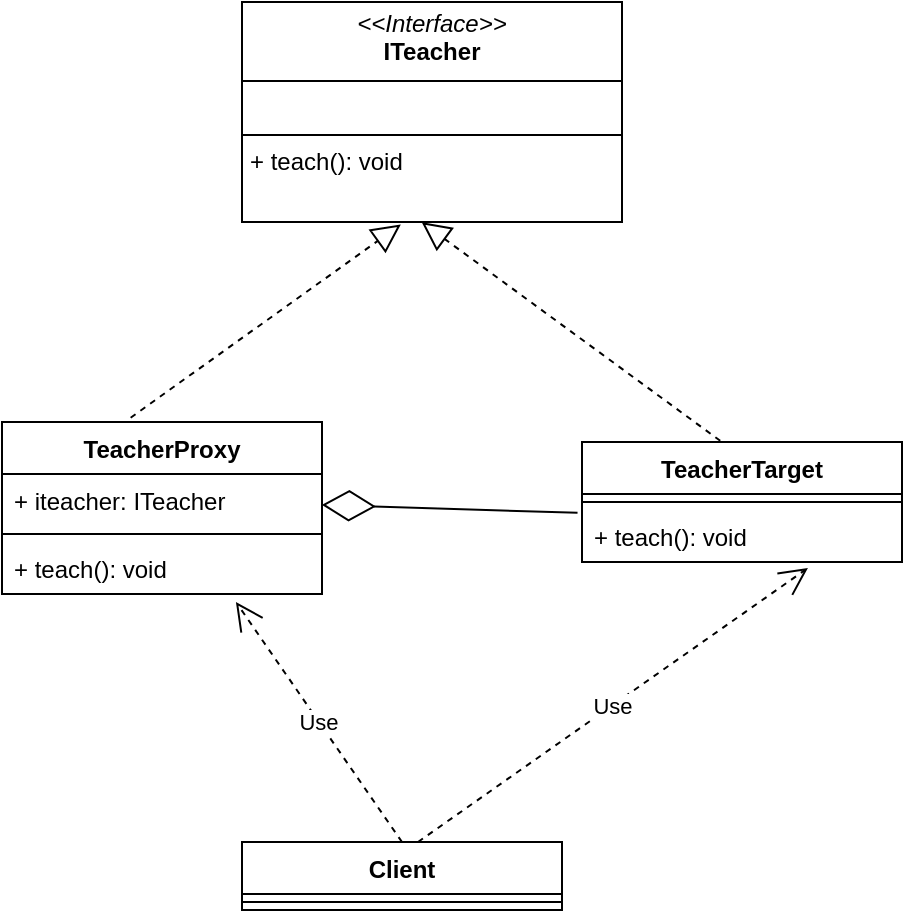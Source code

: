 <mxfile version="24.6.4" type="github">
  <diagram name="第 1 页" id="vDoTzbHTh8CyuYJJFABl">
    <mxGraphModel dx="875" dy="442" grid="1" gridSize="10" guides="1" tooltips="1" connect="1" arrows="1" fold="1" page="1" pageScale="1" pageWidth="827" pageHeight="1169" math="0" shadow="0">
      <root>
        <mxCell id="0" />
        <mxCell id="1" parent="0" />
        <mxCell id="i0Q0khvcW6w3Ej9oQ-XT-2" value="TeacherTarget" style="swimlane;fontStyle=1;align=center;verticalAlign=top;childLayout=stackLayout;horizontal=1;startSize=26;horizontalStack=0;resizeParent=1;resizeParentMax=0;resizeLast=0;collapsible=1;marginBottom=0;whiteSpace=wrap;html=1;" vertex="1" parent="1">
          <mxGeometry x="430" y="320" width="160" height="60" as="geometry">
            <mxRectangle x="500" y="290" width="110" height="30" as="alternateBounds" />
          </mxGeometry>
        </mxCell>
        <mxCell id="i0Q0khvcW6w3Ej9oQ-XT-4" value="" style="line;strokeWidth=1;fillColor=none;align=left;verticalAlign=middle;spacingTop=-1;spacingLeft=3;spacingRight=3;rotatable=0;labelPosition=right;points=[];portConstraint=eastwest;strokeColor=inherit;" vertex="1" parent="i0Q0khvcW6w3Ej9oQ-XT-2">
          <mxGeometry y="26" width="160" height="8" as="geometry" />
        </mxCell>
        <mxCell id="i0Q0khvcW6w3Ej9oQ-XT-5" value="+ teach(): void" style="text;strokeColor=none;fillColor=none;align=left;verticalAlign=top;spacingLeft=4;spacingRight=4;overflow=hidden;rotatable=0;points=[[0,0.5],[1,0.5]];portConstraint=eastwest;whiteSpace=wrap;html=1;" vertex="1" parent="i0Q0khvcW6w3Ej9oQ-XT-2">
          <mxGeometry y="34" width="160" height="26" as="geometry" />
        </mxCell>
        <mxCell id="i0Q0khvcW6w3Ej9oQ-XT-6" value="" style="endArrow=block;dashed=1;endFill=0;endSize=12;html=1;rounded=0;exitX=0.432;exitY=-0.01;exitDx=0;exitDy=0;exitPerimeter=0;entryX=0.473;entryY=1.001;entryDx=0;entryDy=0;entryPerimeter=0;" edge="1" parent="1" source="i0Q0khvcW6w3Ej9oQ-XT-2" target="i0Q0khvcW6w3Ej9oQ-XT-8">
          <mxGeometry width="160" relative="1" as="geometry">
            <mxPoint x="530" y="240" as="sourcePoint" />
            <mxPoint x="455" y="180" as="targetPoint" />
          </mxGeometry>
        </mxCell>
        <mxCell id="i0Q0khvcW6w3Ej9oQ-XT-8" value="&lt;p style=&quot;margin:0px;margin-top:4px;text-align:center;&quot;&gt;&lt;i&gt;&amp;lt;&amp;lt;Interface&amp;gt;&amp;gt;&lt;/i&gt;&lt;br&gt;&lt;b&gt;ITeacher&lt;/b&gt;&lt;/p&gt;&lt;hr size=&quot;1&quot; style=&quot;border-style:solid;&quot;&gt;&lt;br&gt;&lt;hr size=&quot;1&quot; style=&quot;border-style:solid;&quot;&gt;&lt;p style=&quot;margin:0px;margin-left:4px;&quot;&gt;+ teach(): void&lt;br&gt;&lt;/p&gt;" style="verticalAlign=top;align=left;overflow=fill;html=1;whiteSpace=wrap;" vertex="1" parent="1">
          <mxGeometry x="260" y="100" width="190" height="110" as="geometry" />
        </mxCell>
        <mxCell id="i0Q0khvcW6w3Ej9oQ-XT-9" value="TeacherProxy" style="swimlane;fontStyle=1;align=center;verticalAlign=top;childLayout=stackLayout;horizontal=1;startSize=26;horizontalStack=0;resizeParent=1;resizeParentMax=0;resizeLast=0;collapsible=1;marginBottom=0;whiteSpace=wrap;html=1;" vertex="1" parent="1">
          <mxGeometry x="140" y="310" width="160" height="86" as="geometry">
            <mxRectangle x="500" y="290" width="110" height="30" as="alternateBounds" />
          </mxGeometry>
        </mxCell>
        <mxCell id="i0Q0khvcW6w3Ej9oQ-XT-13" value="+ iteacher: ITeacher" style="text;strokeColor=none;fillColor=none;align=left;verticalAlign=top;spacingLeft=4;spacingRight=4;overflow=hidden;rotatable=0;points=[[0,0.5],[1,0.5]];portConstraint=eastwest;whiteSpace=wrap;html=1;" vertex="1" parent="i0Q0khvcW6w3Ej9oQ-XT-9">
          <mxGeometry y="26" width="160" height="26" as="geometry" />
        </mxCell>
        <mxCell id="i0Q0khvcW6w3Ej9oQ-XT-10" value="" style="line;strokeWidth=1;fillColor=none;align=left;verticalAlign=middle;spacingTop=-1;spacingLeft=3;spacingRight=3;rotatable=0;labelPosition=right;points=[];portConstraint=eastwest;strokeColor=inherit;" vertex="1" parent="i0Q0khvcW6w3Ej9oQ-XT-9">
          <mxGeometry y="52" width="160" height="8" as="geometry" />
        </mxCell>
        <mxCell id="i0Q0khvcW6w3Ej9oQ-XT-11" value="+ teach(): void" style="text;strokeColor=none;fillColor=none;align=left;verticalAlign=top;spacingLeft=4;spacingRight=4;overflow=hidden;rotatable=0;points=[[0,0.5],[1,0.5]];portConstraint=eastwest;whiteSpace=wrap;html=1;" vertex="1" parent="i0Q0khvcW6w3Ej9oQ-XT-9">
          <mxGeometry y="60" width="160" height="26" as="geometry" />
        </mxCell>
        <mxCell id="i0Q0khvcW6w3Ej9oQ-XT-12" value="" style="endArrow=block;dashed=1;endFill=0;endSize=12;html=1;rounded=0;exitX=0.402;exitY=-0.025;exitDx=0;exitDy=0;exitPerimeter=0;entryX=0.418;entryY=1.011;entryDx=0;entryDy=0;entryPerimeter=0;" edge="1" parent="1" source="i0Q0khvcW6w3Ej9oQ-XT-9" target="i0Q0khvcW6w3Ej9oQ-XT-8">
          <mxGeometry width="160" relative="1" as="geometry">
            <mxPoint x="180" y="250" as="sourcePoint" />
            <mxPoint x="340" y="250" as="targetPoint" />
          </mxGeometry>
        </mxCell>
        <mxCell id="i0Q0khvcW6w3Ej9oQ-XT-15" value="" style="endArrow=diamondThin;endFill=0;endSize=24;html=1;rounded=0;exitX=-0.014;exitY=0.053;exitDx=0;exitDy=0;exitPerimeter=0;" edge="1" parent="1" source="i0Q0khvcW6w3Ej9oQ-XT-5" target="i0Q0khvcW6w3Ej9oQ-XT-13">
          <mxGeometry width="160" relative="1" as="geometry">
            <mxPoint x="330" y="410" as="sourcePoint" />
            <mxPoint x="490" y="410" as="targetPoint" />
          </mxGeometry>
        </mxCell>
        <mxCell id="i0Q0khvcW6w3Ej9oQ-XT-16" value="Client" style="swimlane;fontStyle=1;align=center;verticalAlign=top;childLayout=stackLayout;horizontal=1;startSize=26;horizontalStack=0;resizeParent=1;resizeParentMax=0;resizeLast=0;collapsible=1;marginBottom=0;whiteSpace=wrap;html=1;" vertex="1" parent="1">
          <mxGeometry x="260" y="520" width="160" height="34" as="geometry">
            <mxRectangle x="500" y="290" width="110" height="30" as="alternateBounds" />
          </mxGeometry>
        </mxCell>
        <mxCell id="i0Q0khvcW6w3Ej9oQ-XT-17" value="" style="line;strokeWidth=1;fillColor=none;align=left;verticalAlign=middle;spacingTop=-1;spacingLeft=3;spacingRight=3;rotatable=0;labelPosition=right;points=[];portConstraint=eastwest;strokeColor=inherit;" vertex="1" parent="i0Q0khvcW6w3Ej9oQ-XT-16">
          <mxGeometry y="26" width="160" height="8" as="geometry" />
        </mxCell>
        <mxCell id="i0Q0khvcW6w3Ej9oQ-XT-19" value="Use" style="endArrow=open;endSize=12;dashed=1;html=1;rounded=0;exitX=0.5;exitY=0;exitDx=0;exitDy=0;entryX=0.731;entryY=1.154;entryDx=0;entryDy=0;entryPerimeter=0;" edge="1" parent="1" source="i0Q0khvcW6w3Ej9oQ-XT-16" target="i0Q0khvcW6w3Ej9oQ-XT-11">
          <mxGeometry width="160" relative="1" as="geometry">
            <mxPoint x="320" y="410" as="sourcePoint" />
            <mxPoint x="480" y="410" as="targetPoint" />
          </mxGeometry>
        </mxCell>
        <mxCell id="i0Q0khvcW6w3Ej9oQ-XT-20" value="Use" style="endArrow=open;endSize=12;dashed=1;html=1;rounded=0;exitX=0.55;exitY=0;exitDx=0;exitDy=0;exitPerimeter=0;entryX=0.706;entryY=1.115;entryDx=0;entryDy=0;entryPerimeter=0;" edge="1" parent="1" source="i0Q0khvcW6w3Ej9oQ-XT-16" target="i0Q0khvcW6w3Ej9oQ-XT-5">
          <mxGeometry width="160" relative="1" as="geometry">
            <mxPoint x="400" y="450" as="sourcePoint" />
            <mxPoint x="560" y="450" as="targetPoint" />
          </mxGeometry>
        </mxCell>
      </root>
    </mxGraphModel>
  </diagram>
</mxfile>

